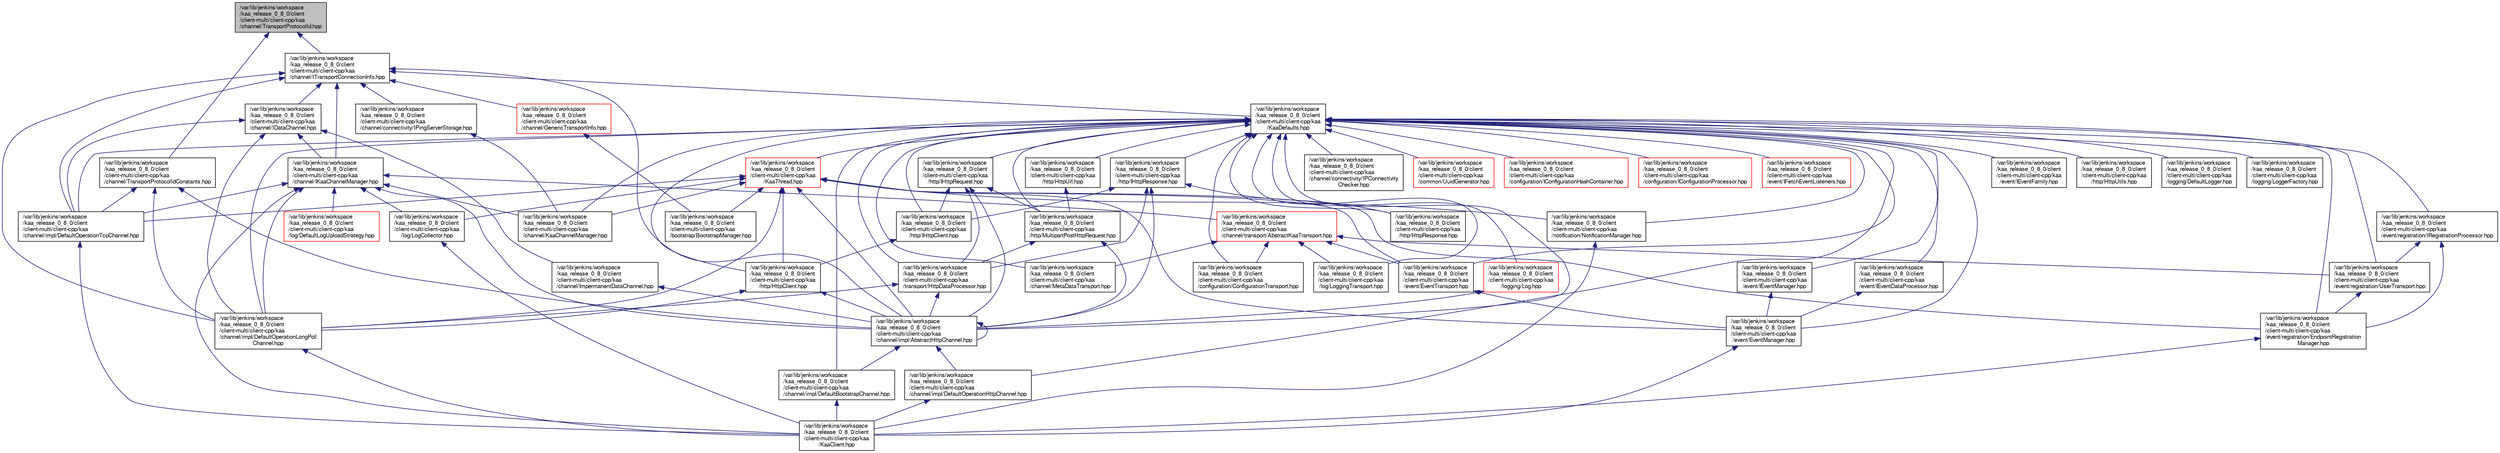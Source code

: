 digraph "/var/lib/jenkins/workspace/kaa_release_0_8_0/client/client-multi/client-cpp/kaa/channel/TransportProtocolId.hpp"
{
  bgcolor="transparent";
  edge [fontname="FreeSans",fontsize="10",labelfontname="FreeSans",labelfontsize="10"];
  node [fontname="FreeSans",fontsize="10",shape=record];
  Node1 [label="/var/lib/jenkins/workspace\l/kaa_release_0_8_0/client\l/client-multi/client-cpp/kaa\l/channel/TransportProtocolId.hpp",height=0.2,width=0.4,color="black", fillcolor="grey75", style="filled" fontcolor="black"];
  Node1 -> Node2 [dir="back",color="midnightblue",fontsize="10",style="solid",fontname="FreeSans"];
  Node2 [label="/var/lib/jenkins/workspace\l/kaa_release_0_8_0/client\l/client-multi/client-cpp/kaa\l/channel/ITransportConnectionInfo.hpp",height=0.2,width=0.4,color="black",URL="$ITransportConnectionInfo_8hpp.html"];
  Node2 -> Node3 [dir="back",color="midnightblue",fontsize="10",style="solid",fontname="FreeSans"];
  Node3 [label="/var/lib/jenkins/workspace\l/kaa_release_0_8_0/client\l/client-multi/client-cpp/kaa\l/KaaDefaults.hpp",height=0.2,width=0.4,color="black",URL="$KaaDefaults_8hpp.html"];
  Node3 -> Node4 [dir="back",color="midnightblue",fontsize="10",style="solid",fontname="FreeSans"];
  Node4 [label="/var/lib/jenkins/workspace\l/kaa_release_0_8_0/client\l/client-multi/client-cpp/kaa\l/KaaThread.hpp",height=0.2,width=0.4,color="red",URL="$KaaThread_8hpp.html"];
  Node4 -> Node5 [dir="back",color="midnightblue",fontsize="10",style="solid",fontname="FreeSans"];
  Node5 [label="/var/lib/jenkins/workspace\l/kaa_release_0_8_0/client\l/client-multi/client-cpp/kaa\l/bootstrap/BootstrapManager.hpp",height=0.2,width=0.4,color="black",URL="$BootstrapManager_8hpp.html"];
  Node4 -> Node6 [dir="back",color="midnightblue",fontsize="10",style="solid",fontname="FreeSans"];
  Node6 [label="/var/lib/jenkins/workspace\l/kaa_release_0_8_0/client\l/client-multi/client-cpp/kaa\l/channel/impl/AbstractHttpChannel.hpp",height=0.2,width=0.4,color="black",URL="$AbstractHttpChannel_8hpp.html"];
  Node6 -> Node6 [dir="back",color="midnightblue",fontsize="10",style="solid",fontname="FreeSans"];
  Node6 -> Node7 [dir="back",color="midnightblue",fontsize="10",style="solid",fontname="FreeSans"];
  Node7 [label="/var/lib/jenkins/workspace\l/kaa_release_0_8_0/client\l/client-multi/client-cpp/kaa\l/channel/impl/DefaultBootstrapChannel.hpp",height=0.2,width=0.4,color="black",URL="$DefaultBootstrapChannel_8hpp.html"];
  Node7 -> Node8 [dir="back",color="midnightblue",fontsize="10",style="solid",fontname="FreeSans"];
  Node8 [label="/var/lib/jenkins/workspace\l/kaa_release_0_8_0/client\l/client-multi/client-cpp/kaa\l/KaaClient.hpp",height=0.2,width=0.4,color="black",URL="$KaaClient_8hpp.html"];
  Node6 -> Node9 [dir="back",color="midnightblue",fontsize="10",style="solid",fontname="FreeSans"];
  Node9 [label="/var/lib/jenkins/workspace\l/kaa_release_0_8_0/client\l/client-multi/client-cpp/kaa\l/channel/impl/DefaultOperationHttpChannel.hpp",height=0.2,width=0.4,color="black",URL="$DefaultOperationHttpChannel_8hpp.html"];
  Node9 -> Node8 [dir="back",color="midnightblue",fontsize="10",style="solid",fontname="FreeSans"];
  Node4 -> Node10 [dir="back",color="midnightblue",fontsize="10",style="solid",fontname="FreeSans"];
  Node10 [label="/var/lib/jenkins/workspace\l/kaa_release_0_8_0/client\l/client-multi/client-cpp/kaa\l/http/HttpClient.hpp",height=0.2,width=0.4,color="black",URL="$HttpClient_8hpp.html"];
  Node10 -> Node6 [dir="back",color="midnightblue",fontsize="10",style="solid",fontname="FreeSans"];
  Node10 -> Node11 [dir="back",color="midnightblue",fontsize="10",style="solid",fontname="FreeSans"];
  Node11 [label="/var/lib/jenkins/workspace\l/kaa_release_0_8_0/client\l/client-multi/client-cpp/kaa\l/channel/impl/DefaultOperationLongPoll\lChannel.hpp",height=0.2,width=0.4,color="black",URL="$DefaultOperationLongPollChannel_8hpp.html"];
  Node11 -> Node8 [dir="back",color="midnightblue",fontsize="10",style="solid",fontname="FreeSans"];
  Node4 -> Node11 [dir="back",color="midnightblue",fontsize="10",style="solid",fontname="FreeSans"];
  Node4 -> Node12 [dir="back",color="midnightblue",fontsize="10",style="solid",fontname="FreeSans"];
  Node12 [label="/var/lib/jenkins/workspace\l/kaa_release_0_8_0/client\l/client-multi/client-cpp/kaa\l/channel/impl/DefaultOperationTcpChannel.hpp",height=0.2,width=0.4,color="black",URL="$DefaultOperationTcpChannel_8hpp.html"];
  Node12 -> Node8 [dir="back",color="midnightblue",fontsize="10",style="solid",fontname="FreeSans"];
  Node4 -> Node13 [dir="back",color="midnightblue",fontsize="10",style="solid",fontname="FreeSans"];
  Node13 [label="/var/lib/jenkins/workspace\l/kaa_release_0_8_0/client\l/client-multi/client-cpp/kaa\l/channel/KaaChannelManager.hpp",height=0.2,width=0.4,color="black",URL="$KaaChannelManager_8hpp.html"];
  Node4 -> Node14 [dir="back",color="midnightblue",fontsize="10",style="solid",fontname="FreeSans"];
  Node14 [label="/var/lib/jenkins/workspace\l/kaa_release_0_8_0/client\l/client-multi/client-cpp/kaa\l/event/EventManager.hpp",height=0.2,width=0.4,color="black",URL="$EventManager_8hpp.html"];
  Node14 -> Node8 [dir="back",color="midnightblue",fontsize="10",style="solid",fontname="FreeSans"];
  Node4 -> Node15 [dir="back",color="midnightblue",fontsize="10",style="solid",fontname="FreeSans"];
  Node15 [label="/var/lib/jenkins/workspace\l/kaa_release_0_8_0/client\l/client-multi/client-cpp/kaa\l/event/EventTransport.hpp",height=0.2,width=0.4,color="black",URL="$EventTransport_8hpp.html"];
  Node15 -> Node14 [dir="back",color="midnightblue",fontsize="10",style="solid",fontname="FreeSans"];
  Node4 -> Node16 [dir="back",color="midnightblue",fontsize="10",style="solid",fontname="FreeSans"];
  Node16 [label="/var/lib/jenkins/workspace\l/kaa_release_0_8_0/client\l/client-multi/client-cpp/kaa\l/event/registration/EndpointRegistration\lManager.hpp",height=0.2,width=0.4,color="black",URL="$EndpointRegistrationManager_8hpp.html"];
  Node16 -> Node8 [dir="back",color="midnightblue",fontsize="10",style="solid",fontname="FreeSans"];
  Node4 -> Node17 [dir="back",color="midnightblue",fontsize="10",style="solid",fontname="FreeSans"];
  Node17 [label="/var/lib/jenkins/workspace\l/kaa_release_0_8_0/client\l/client-multi/client-cpp/kaa\l/notification/NotificationManager.hpp",height=0.2,width=0.4,color="black",URL="$NotificationManager_8hpp.html"];
  Node17 -> Node8 [dir="back",color="midnightblue",fontsize="10",style="solid",fontname="FreeSans"];
  Node4 -> Node18 [dir="back",color="midnightblue",fontsize="10",style="solid",fontname="FreeSans"];
  Node18 [label="/var/lib/jenkins/workspace\l/kaa_release_0_8_0/client\l/client-multi/client-cpp/kaa\l/log/LogCollector.hpp",height=0.2,width=0.4,color="black",URL="$LogCollector_8hpp.html"];
  Node18 -> Node8 [dir="back",color="midnightblue",fontsize="10",style="solid",fontname="FreeSans"];
  Node3 -> Node19 [dir="back",color="midnightblue",fontsize="10",style="solid",fontname="FreeSans"];
  Node19 [label="/var/lib/jenkins/workspace\l/kaa_release_0_8_0/client\l/client-multi/client-cpp/kaa\l/logging/Log.hpp",height=0.2,width=0.4,color="red",URL="$Log_8hpp.html"];
  Node19 -> Node6 [dir="back",color="midnightblue",fontsize="10",style="solid",fontname="FreeSans"];
  Node3 -> Node20 [dir="back",color="midnightblue",fontsize="10",style="solid",fontname="FreeSans"];
  Node20 [label="/var/lib/jenkins/workspace\l/kaa_release_0_8_0/client\l/client-multi/client-cpp/kaa\l/channel/connectivity/IPConnectivity\lChecker.hpp",height=0.2,width=0.4,color="black",URL="$IPConnectivityChecker_8hpp.html"];
  Node3 -> Node6 [dir="back",color="midnightblue",fontsize="10",style="solid",fontname="FreeSans"];
  Node3 -> Node10 [dir="back",color="midnightblue",fontsize="10",style="solid",fontname="FreeSans"];
  Node3 -> Node21 [dir="back",color="midnightblue",fontsize="10",style="solid",fontname="FreeSans"];
  Node21 [label="/var/lib/jenkins/workspace\l/kaa_release_0_8_0/client\l/client-multi/client-cpp/kaa\l/http/IHttpClient.hpp",height=0.2,width=0.4,color="black",URL="$IHttpClient_8hpp.html"];
  Node21 -> Node10 [dir="back",color="midnightblue",fontsize="10",style="solid",fontname="FreeSans"];
  Node3 -> Node22 [dir="back",color="midnightblue",fontsize="10",style="solid",fontname="FreeSans"];
  Node22 [label="/var/lib/jenkins/workspace\l/kaa_release_0_8_0/client\l/client-multi/client-cpp/kaa\l/http/IHttpResponse.hpp",height=0.2,width=0.4,color="black",URL="$IHttpResponse_8hpp.html"];
  Node22 -> Node21 [dir="back",color="midnightblue",fontsize="10",style="solid",fontname="FreeSans"];
  Node22 -> Node6 [dir="back",color="midnightblue",fontsize="10",style="solid",fontname="FreeSans"];
  Node22 -> Node23 [dir="back",color="midnightblue",fontsize="10",style="solid",fontname="FreeSans"];
  Node23 [label="/var/lib/jenkins/workspace\l/kaa_release_0_8_0/client\l/client-multi/client-cpp/kaa\l/transport/HttpDataProcessor.hpp",height=0.2,width=0.4,color="black",URL="$HttpDataProcessor_8hpp.html"];
  Node23 -> Node6 [dir="back",color="midnightblue",fontsize="10",style="solid",fontname="FreeSans"];
  Node23 -> Node11 [dir="back",color="midnightblue",fontsize="10",style="solid",fontname="FreeSans"];
  Node22 -> Node24 [dir="back",color="midnightblue",fontsize="10",style="solid",fontname="FreeSans"];
  Node24 [label="/var/lib/jenkins/workspace\l/kaa_release_0_8_0/client\l/client-multi/client-cpp/kaa\l/http/HttpResponse.hpp",height=0.2,width=0.4,color="black",URL="$HttpResponse_8hpp.html"];
  Node3 -> Node25 [dir="back",color="midnightblue",fontsize="10",style="solid",fontname="FreeSans"];
  Node25 [label="/var/lib/jenkins/workspace\l/kaa_release_0_8_0/client\l/client-multi/client-cpp/kaa\l/http/IHttpRequest.hpp",height=0.2,width=0.4,color="black",URL="$IHttpRequest_8hpp.html"];
  Node25 -> Node21 [dir="back",color="midnightblue",fontsize="10",style="solid",fontname="FreeSans"];
  Node25 -> Node6 [dir="back",color="midnightblue",fontsize="10",style="solid",fontname="FreeSans"];
  Node25 -> Node26 [dir="back",color="midnightblue",fontsize="10",style="solid",fontname="FreeSans"];
  Node26 [label="/var/lib/jenkins/workspace\l/kaa_release_0_8_0/client\l/client-multi/client-cpp/kaa\l/http/MultipartPostHttpRequest.hpp",height=0.2,width=0.4,color="black",URL="$MultipartPostHttpRequest_8hpp.html"];
  Node26 -> Node6 [dir="back",color="midnightblue",fontsize="10",style="solid",fontname="FreeSans"];
  Node26 -> Node23 [dir="back",color="midnightblue",fontsize="10",style="solid",fontname="FreeSans"];
  Node25 -> Node23 [dir="back",color="midnightblue",fontsize="10",style="solid",fontname="FreeSans"];
  Node3 -> Node26 [dir="back",color="midnightblue",fontsize="10",style="solid",fontname="FreeSans"];
  Node3 -> Node27 [dir="back",color="midnightblue",fontsize="10",style="solid",fontname="FreeSans"];
  Node27 [label="/var/lib/jenkins/workspace\l/kaa_release_0_8_0/client\l/client-multi/client-cpp/kaa\l/http/HttpUrl.hpp",height=0.2,width=0.4,color="black",URL="$HttpUrl_8hpp.html"];
  Node27 -> Node26 [dir="back",color="midnightblue",fontsize="10",style="solid",fontname="FreeSans"];
  Node3 -> Node23 [dir="back",color="midnightblue",fontsize="10",style="solid",fontname="FreeSans"];
  Node3 -> Node7 [dir="back",color="midnightblue",fontsize="10",style="solid",fontname="FreeSans"];
  Node3 -> Node9 [dir="back",color="midnightblue",fontsize="10",style="solid",fontname="FreeSans"];
  Node3 -> Node11 [dir="back",color="midnightblue",fontsize="10",style="solid",fontname="FreeSans"];
  Node3 -> Node12 [dir="back",color="midnightblue",fontsize="10",style="solid",fontname="FreeSans"];
  Node3 -> Node13 [dir="back",color="midnightblue",fontsize="10",style="solid",fontname="FreeSans"];
  Node3 -> Node28 [dir="back",color="midnightblue",fontsize="10",style="solid",fontname="FreeSans"];
  Node28 [label="/var/lib/jenkins/workspace\l/kaa_release_0_8_0/client\l/client-multi/client-cpp/kaa\l/channel/MetaDataTransport.hpp",height=0.2,width=0.4,color="black",URL="$MetaDataTransport_8hpp.html"];
  Node3 -> Node29 [dir="back",color="midnightblue",fontsize="10",style="solid",fontname="FreeSans"];
  Node29 [label="/var/lib/jenkins/workspace\l/kaa_release_0_8_0/client\l/client-multi/client-cpp/kaa\l/common/UuidGenerator.hpp",height=0.2,width=0.4,color="red",URL="$UuidGenerator_8hpp.html"];
  Node3 -> Node30 [dir="back",color="midnightblue",fontsize="10",style="solid",fontname="FreeSans"];
  Node30 [label="/var/lib/jenkins/workspace\l/kaa_release_0_8_0/client\l/client-multi/client-cpp/kaa\l/configuration/ConfigurationTransport.hpp",height=0.2,width=0.4,color="black",URL="$ConfigurationTransport_8hpp.html"];
  Node3 -> Node31 [dir="back",color="midnightblue",fontsize="10",style="solid",fontname="FreeSans"];
  Node31 [label="/var/lib/jenkins/workspace\l/kaa_release_0_8_0/client\l/client-multi/client-cpp/kaa\l/configuration/IConfigurationHashContainer.hpp",height=0.2,width=0.4,color="red",URL="$IConfigurationHashContainer_8hpp.html"];
  Node3 -> Node32 [dir="back",color="midnightblue",fontsize="10",style="solid",fontname="FreeSans"];
  Node32 [label="/var/lib/jenkins/workspace\l/kaa_release_0_8_0/client\l/client-multi/client-cpp/kaa\l/configuration/IConfigurationProcessor.hpp",height=0.2,width=0.4,color="red",URL="$IConfigurationProcessor_8hpp.html"];
  Node3 -> Node14 [dir="back",color="midnightblue",fontsize="10",style="solid",fontname="FreeSans"];
  Node3 -> Node33 [dir="back",color="midnightblue",fontsize="10",style="solid",fontname="FreeSans"];
  Node33 [label="/var/lib/jenkins/workspace\l/kaa_release_0_8_0/client\l/client-multi/client-cpp/kaa\l/event/IEventManager.hpp",height=0.2,width=0.4,color="black",URL="$IEventManager_8hpp.html"];
  Node33 -> Node14 [dir="back",color="midnightblue",fontsize="10",style="solid",fontname="FreeSans"];
  Node3 -> Node34 [dir="back",color="midnightblue",fontsize="10",style="solid",fontname="FreeSans"];
  Node34 [label="/var/lib/jenkins/workspace\l/kaa_release_0_8_0/client\l/client-multi/client-cpp/kaa\l/event/IFetchEventListeners.hpp",height=0.2,width=0.4,color="red",URL="$IFetchEventListeners_8hpp.html"];
  Node3 -> Node15 [dir="back",color="midnightblue",fontsize="10",style="solid",fontname="FreeSans"];
  Node3 -> Node35 [dir="back",color="midnightblue",fontsize="10",style="solid",fontname="FreeSans"];
  Node35 [label="/var/lib/jenkins/workspace\l/kaa_release_0_8_0/client\l/client-multi/client-cpp/kaa\l/event/IEventDataProcessor.hpp",height=0.2,width=0.4,color="black",URL="$IEventDataProcessor_8hpp.html"];
  Node35 -> Node14 [dir="back",color="midnightblue",fontsize="10",style="solid",fontname="FreeSans"];
  Node3 -> Node36 [dir="back",color="midnightblue",fontsize="10",style="solid",fontname="FreeSans"];
  Node36 [label="/var/lib/jenkins/workspace\l/kaa_release_0_8_0/client\l/client-multi/client-cpp/kaa\l/event/IEventFamily.hpp",height=0.2,width=0.4,color="black",URL="$IEventFamily_8hpp.html"];
  Node3 -> Node16 [dir="back",color="midnightblue",fontsize="10",style="solid",fontname="FreeSans"];
  Node3 -> Node37 [dir="back",color="midnightblue",fontsize="10",style="solid",fontname="FreeSans"];
  Node37 [label="/var/lib/jenkins/workspace\l/kaa_release_0_8_0/client\l/client-multi/client-cpp/kaa\l/event/registration/UserTransport.hpp",height=0.2,width=0.4,color="black",URL="$UserTransport_8hpp.html"];
  Node37 -> Node16 [dir="back",color="midnightblue",fontsize="10",style="solid",fontname="FreeSans"];
  Node3 -> Node38 [dir="back",color="midnightblue",fontsize="10",style="solid",fontname="FreeSans"];
  Node38 [label="/var/lib/jenkins/workspace\l/kaa_release_0_8_0/client\l/client-multi/client-cpp/kaa\l/event/registration/IRegistrationProcessor.hpp",height=0.2,width=0.4,color="black",URL="$IRegistrationProcessor_8hpp.html"];
  Node38 -> Node37 [dir="back",color="midnightblue",fontsize="10",style="solid",fontname="FreeSans"];
  Node38 -> Node16 [dir="back",color="midnightblue",fontsize="10",style="solid",fontname="FreeSans"];
  Node3 -> Node24 [dir="back",color="midnightblue",fontsize="10",style="solid",fontname="FreeSans"];
  Node3 -> Node39 [dir="back",color="midnightblue",fontsize="10",style="solid",fontname="FreeSans"];
  Node39 [label="/var/lib/jenkins/workspace\l/kaa_release_0_8_0/client\l/client-multi/client-cpp/kaa\l/http/HttpUtils.hpp",height=0.2,width=0.4,color="black",URL="$HttpUtils_8hpp.html"];
  Node3 -> Node17 [dir="back",color="midnightblue",fontsize="10",style="solid",fontname="FreeSans"];
  Node3 -> Node40 [dir="back",color="midnightblue",fontsize="10",style="solid",fontname="FreeSans"];
  Node40 [label="/var/lib/jenkins/workspace\l/kaa_release_0_8_0/client\l/client-multi/client-cpp/kaa\l/log/LoggingTransport.hpp",height=0.2,width=0.4,color="black",URL="$LoggingTransport_8hpp.html"];
  Node3 -> Node41 [dir="back",color="midnightblue",fontsize="10",style="solid",fontname="FreeSans"];
  Node41 [label="/var/lib/jenkins/workspace\l/kaa_release_0_8_0/client\l/client-multi/client-cpp/kaa\l/logging/DefaultLogger.hpp",height=0.2,width=0.4,color="black",URL="$DefaultLogger_8hpp.html"];
  Node3 -> Node42 [dir="back",color="midnightblue",fontsize="10",style="solid",fontname="FreeSans"];
  Node42 [label="/var/lib/jenkins/workspace\l/kaa_release_0_8_0/client\l/client-multi/client-cpp/kaa\l/logging/LoggerFactory.hpp",height=0.2,width=0.4,color="black",URL="$LoggerFactory_8hpp.html"];
  Node2 -> Node43 [dir="back",color="midnightblue",fontsize="10",style="solid",fontname="FreeSans"];
  Node43 [label="/var/lib/jenkins/workspace\l/kaa_release_0_8_0/client\l/client-multi/client-cpp/kaa\l/channel/IDataChannel.hpp",height=0.2,width=0.4,color="black",URL="$IDataChannel_8hpp.html"];
  Node43 -> Node44 [dir="back",color="midnightblue",fontsize="10",style="solid",fontname="FreeSans"];
  Node44 [label="/var/lib/jenkins/workspace\l/kaa_release_0_8_0/client\l/client-multi/client-cpp/kaa\l/channel/IKaaChannelManager.hpp",height=0.2,width=0.4,color="black",URL="$IKaaChannelManager_8hpp.html"];
  Node44 -> Node45 [dir="back",color="midnightblue",fontsize="10",style="solid",fontname="FreeSans"];
  Node45 [label="/var/lib/jenkins/workspace\l/kaa_release_0_8_0/client\l/client-multi/client-cpp/kaa\l/channel/transport/AbstractKaaTransport.hpp",height=0.2,width=0.4,color="red",URL="$AbstractKaaTransport_8hpp.html"];
  Node45 -> Node28 [dir="back",color="midnightblue",fontsize="10",style="solid",fontname="FreeSans"];
  Node45 -> Node30 [dir="back",color="midnightblue",fontsize="10",style="solid",fontname="FreeSans"];
  Node45 -> Node15 [dir="back",color="midnightblue",fontsize="10",style="solid",fontname="FreeSans"];
  Node45 -> Node37 [dir="back",color="midnightblue",fontsize="10",style="solid",fontname="FreeSans"];
  Node45 -> Node40 [dir="back",color="midnightblue",fontsize="10",style="solid",fontname="FreeSans"];
  Node44 -> Node6 [dir="back",color="midnightblue",fontsize="10",style="solid",fontname="FreeSans"];
  Node44 -> Node11 [dir="back",color="midnightblue",fontsize="10",style="solid",fontname="FreeSans"];
  Node44 -> Node12 [dir="back",color="midnightblue",fontsize="10",style="solid",fontname="FreeSans"];
  Node44 -> Node13 [dir="back",color="midnightblue",fontsize="10",style="solid",fontname="FreeSans"];
  Node44 -> Node8 [dir="back",color="midnightblue",fontsize="10",style="solid",fontname="FreeSans"];
  Node44 -> Node18 [dir="back",color="midnightblue",fontsize="10",style="solid",fontname="FreeSans"];
  Node44 -> Node46 [dir="back",color="midnightblue",fontsize="10",style="solid",fontname="FreeSans"];
  Node46 [label="/var/lib/jenkins/workspace\l/kaa_release_0_8_0/client\l/client-multi/client-cpp/kaa\l/log/DefaultLogUploadStrategy.hpp",height=0.2,width=0.4,color="red",URL="$DefaultLogUploadStrategy_8hpp.html"];
  Node43 -> Node47 [dir="back",color="midnightblue",fontsize="10",style="solid",fontname="FreeSans"];
  Node47 [label="/var/lib/jenkins/workspace\l/kaa_release_0_8_0/client\l/client-multi/client-cpp/kaa\l/channel/ImpermanentDataChannel.hpp",height=0.2,width=0.4,color="black",URL="$ImpermanentDataChannel_8hpp.html"];
  Node47 -> Node6 [dir="back",color="midnightblue",fontsize="10",style="solid",fontname="FreeSans"];
  Node43 -> Node11 [dir="back",color="midnightblue",fontsize="10",style="solid",fontname="FreeSans"];
  Node43 -> Node12 [dir="back",color="midnightblue",fontsize="10",style="solid",fontname="FreeSans"];
  Node2 -> Node44 [dir="back",color="midnightblue",fontsize="10",style="solid",fontname="FreeSans"];
  Node2 -> Node48 [dir="back",color="midnightblue",fontsize="10",style="solid",fontname="FreeSans"];
  Node48 [label="/var/lib/jenkins/workspace\l/kaa_release_0_8_0/client\l/client-multi/client-cpp/kaa\l/channel/GenericTransportInfo.hpp",height=0.2,width=0.4,color="red",URL="$GenericTransportInfo_8hpp.html"];
  Node48 -> Node5 [dir="back",color="midnightblue",fontsize="10",style="solid",fontname="FreeSans"];
  Node2 -> Node49 [dir="back",color="midnightblue",fontsize="10",style="solid",fontname="FreeSans"];
  Node49 [label="/var/lib/jenkins/workspace\l/kaa_release_0_8_0/client\l/client-multi/client-cpp/kaa\l/channel/connectivity/IPingServerStorage.hpp",height=0.2,width=0.4,color="black",URL="$IPingServerStorage_8hpp.html"];
  Node49 -> Node13 [dir="back",color="midnightblue",fontsize="10",style="solid",fontname="FreeSans"];
  Node2 -> Node6 [dir="back",color="midnightblue",fontsize="10",style="solid",fontname="FreeSans"];
  Node2 -> Node11 [dir="back",color="midnightblue",fontsize="10",style="solid",fontname="FreeSans"];
  Node2 -> Node12 [dir="back",color="midnightblue",fontsize="10",style="solid",fontname="FreeSans"];
  Node1 -> Node50 [dir="back",color="midnightblue",fontsize="10",style="solid",fontname="FreeSans"];
  Node50 [label="/var/lib/jenkins/workspace\l/kaa_release_0_8_0/client\l/client-multi/client-cpp/kaa\l/channel/TransportProtocolIdConstants.hpp",height=0.2,width=0.4,color="black",URL="$TransportProtocolIdConstants_8hpp.html"];
  Node50 -> Node6 [dir="back",color="midnightblue",fontsize="10",style="solid",fontname="FreeSans"];
  Node50 -> Node11 [dir="back",color="midnightblue",fontsize="10",style="solid",fontname="FreeSans"];
  Node50 -> Node12 [dir="back",color="midnightblue",fontsize="10",style="solid",fontname="FreeSans"];
}
